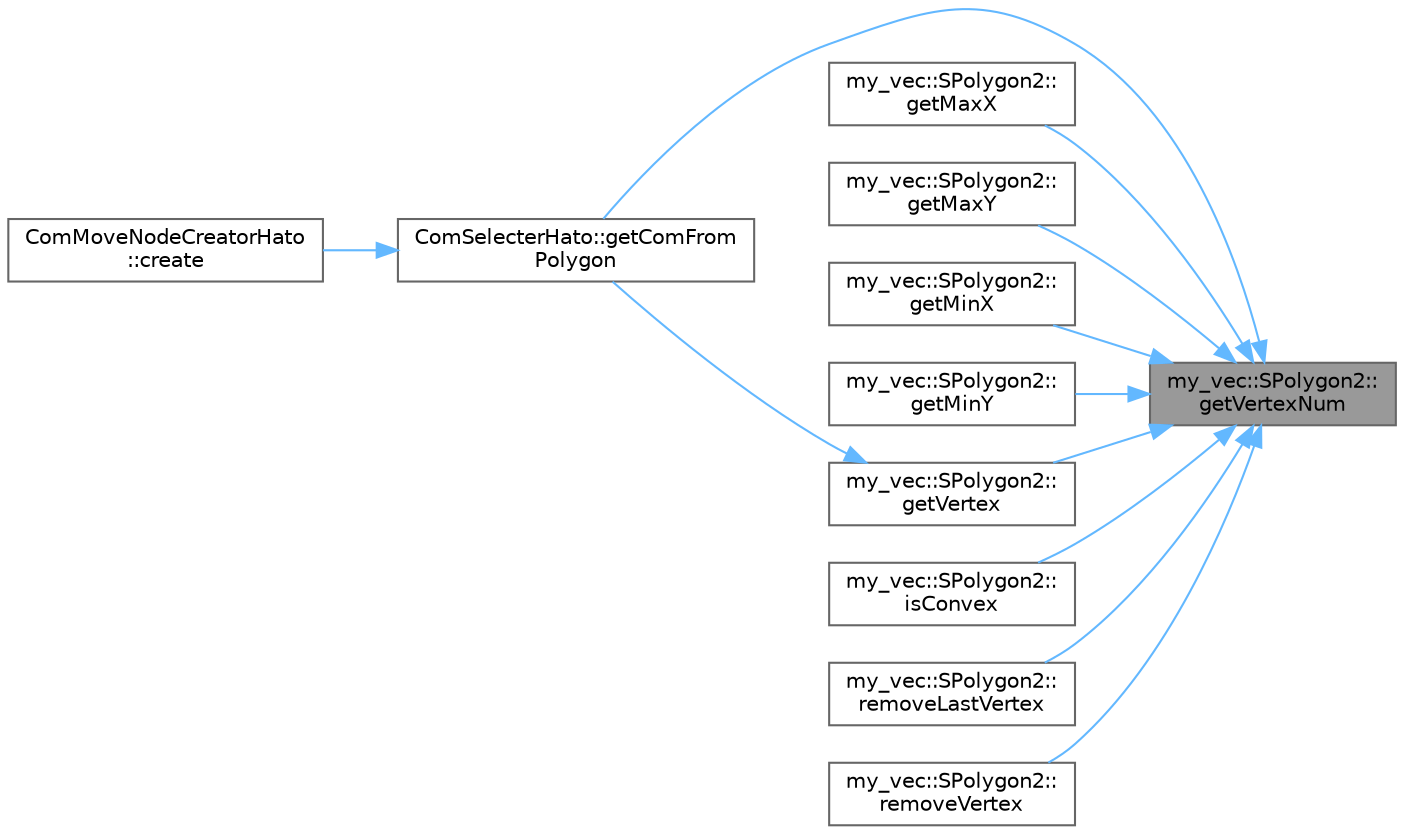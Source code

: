 digraph "my_vec::SPolygon2::getVertexNum"
{
 // LATEX_PDF_SIZE
  bgcolor="transparent";
  edge [fontname=Helvetica,fontsize=10,labelfontname=Helvetica,labelfontsize=10];
  node [fontname=Helvetica,fontsize=10,shape=box,height=0.2,width=0.4];
  rankdir="RL";
  Node1 [id="Node000001",label="my_vec::SPolygon2::\lgetVertexNum",height=0.2,width=0.4,color="gray40", fillcolor="grey60", style="filled", fontcolor="black",tooltip="多角形の頂点数を返す関数"];
  Node1 -> Node2 [id="edge1_Node000001_Node000002",dir="back",color="steelblue1",style="solid",tooltip=" "];
  Node2 [id="Node000002",label="ComSelecterHato::getComFrom\lPolygon",height=0.2,width=0.4,color="grey40", fillcolor="white", style="filled",URL="$class_com_selecter_hato.html#ac12ba6d13d4fb7f0bd6b252c06cc5243",tooltip="重心を求める"];
  Node2 -> Node3 [id="edge2_Node000002_Node000003",dir="back",color="steelblue1",style="solid",tooltip=" "];
  Node3 [id="Node000003",label="ComMoveNodeCreatorHato\l::create",height=0.2,width=0.4,color="grey40", fillcolor="white", style="filled",URL="$class_com_move_node_creator_hato.html#a5802fc7f51b97e5ac1e2b86de24283a6",tooltip="重心を平行移動したノードを生成する"];
  Node1 -> Node4 [id="edge3_Node000001_Node000004",dir="back",color="steelblue1",style="solid",tooltip=" "];
  Node4 [id="Node000004",label="my_vec::SPolygon2::\lgetMaxX",height=0.2,width=0.4,color="grey40", fillcolor="white", style="filled",URL="$structmy__vec_1_1_s_polygon2.html#ae63935b86d36a389db46eb754b649380",tooltip="頂点の中で最大のx座標を返す関数"];
  Node1 -> Node5 [id="edge4_Node000001_Node000005",dir="back",color="steelblue1",style="solid",tooltip=" "];
  Node5 [id="Node000005",label="my_vec::SPolygon2::\lgetMaxY",height=0.2,width=0.4,color="grey40", fillcolor="white", style="filled",URL="$structmy__vec_1_1_s_polygon2.html#a0a8636becb75ea8b634208a409c5b352",tooltip="頂点の中で最大のy座標を返す関数"];
  Node1 -> Node6 [id="edge5_Node000001_Node000006",dir="back",color="steelblue1",style="solid",tooltip=" "];
  Node6 [id="Node000006",label="my_vec::SPolygon2::\lgetMinX",height=0.2,width=0.4,color="grey40", fillcolor="white", style="filled",URL="$structmy__vec_1_1_s_polygon2.html#a1945feae4f91bbd55c5d2e809225396b",tooltip="頂点の中で最小のx座標を返す関数"];
  Node1 -> Node7 [id="edge6_Node000001_Node000007",dir="back",color="steelblue1",style="solid",tooltip=" "];
  Node7 [id="Node000007",label="my_vec::SPolygon2::\lgetMinY",height=0.2,width=0.4,color="grey40", fillcolor="white", style="filled",URL="$structmy__vec_1_1_s_polygon2.html#a2b363b955e336824d8e1b7ba1f439b4d",tooltip="頂点の中で最小のy座標を返す関数"];
  Node1 -> Node8 [id="edge7_Node000001_Node000008",dir="back",color="steelblue1",style="solid",tooltip=" "];
  Node8 [id="Node000008",label="my_vec::SPolygon2::\lgetVertex",height=0.2,width=0.4,color="grey40", fillcolor="white", style="filled",URL="$structmy__vec_1_1_s_polygon2.html#a44f8ef9902e8d8cb28a739bbc30cefdd",tooltip="頂点の座標を返す関数"];
  Node8 -> Node2 [id="edge8_Node000008_Node000002",dir="back",color="steelblue1",style="solid",tooltip=" "];
  Node1 -> Node9 [id="edge9_Node000001_Node000009",dir="back",color="steelblue1",style="solid",tooltip=" "];
  Node9 [id="Node000009",label="my_vec::SPolygon2::\lisConvex",height=0.2,width=0.4,color="grey40", fillcolor="white", style="filled",URL="$structmy__vec_1_1_s_polygon2.html#aaaa76fbcbe7c9ca7cc98f608955af392",tooltip="多角形が凸かどうか調べる関数"];
  Node1 -> Node10 [id="edge10_Node000001_Node000010",dir="back",color="steelblue1",style="solid",tooltip=" "];
  Node10 [id="Node000010",label="my_vec::SPolygon2::\lremoveLastVertex",height=0.2,width=0.4,color="grey40", fillcolor="white", style="filled",URL="$structmy__vec_1_1_s_polygon2.html#a67e02378371af0bf855d8e3652626d96",tooltip="1番最後の頂点を削除する関数"];
  Node1 -> Node11 [id="edge11_Node000001_Node000011",dir="back",color="steelblue1",style="solid",tooltip=" "];
  Node11 [id="Node000011",label="my_vec::SPolygon2::\lremoveVertex",height=0.2,width=0.4,color="grey40", fillcolor="white", style="filled",URL="$structmy__vec_1_1_s_polygon2.html#af74dec8f6bee02dc631fc61f2620a56b",tooltip="頂点を削除する関数．遅いので使用するべきではない"];
}
